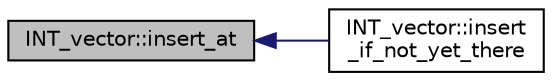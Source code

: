 digraph "INT_vector::insert_at"
{
  edge [fontname="Helvetica",fontsize="10",labelfontname="Helvetica",labelfontsize="10"];
  node [fontname="Helvetica",fontsize="10",shape=record];
  rankdir="LR";
  Node130 [label="INT_vector::insert_at",height=0.2,width=0.4,color="black", fillcolor="grey75", style="filled", fontcolor="black"];
  Node130 -> Node131 [dir="back",color="midnightblue",fontsize="10",style="solid",fontname="Helvetica"];
  Node131 [label="INT_vector::insert\l_if_not_yet_there",height=0.2,width=0.4,color="black", fillcolor="white", style="filled",URL="$d0/de0/class_i_n_t__vector.html#a8f86d5b850f4e873dcc025304a315075"];
}
